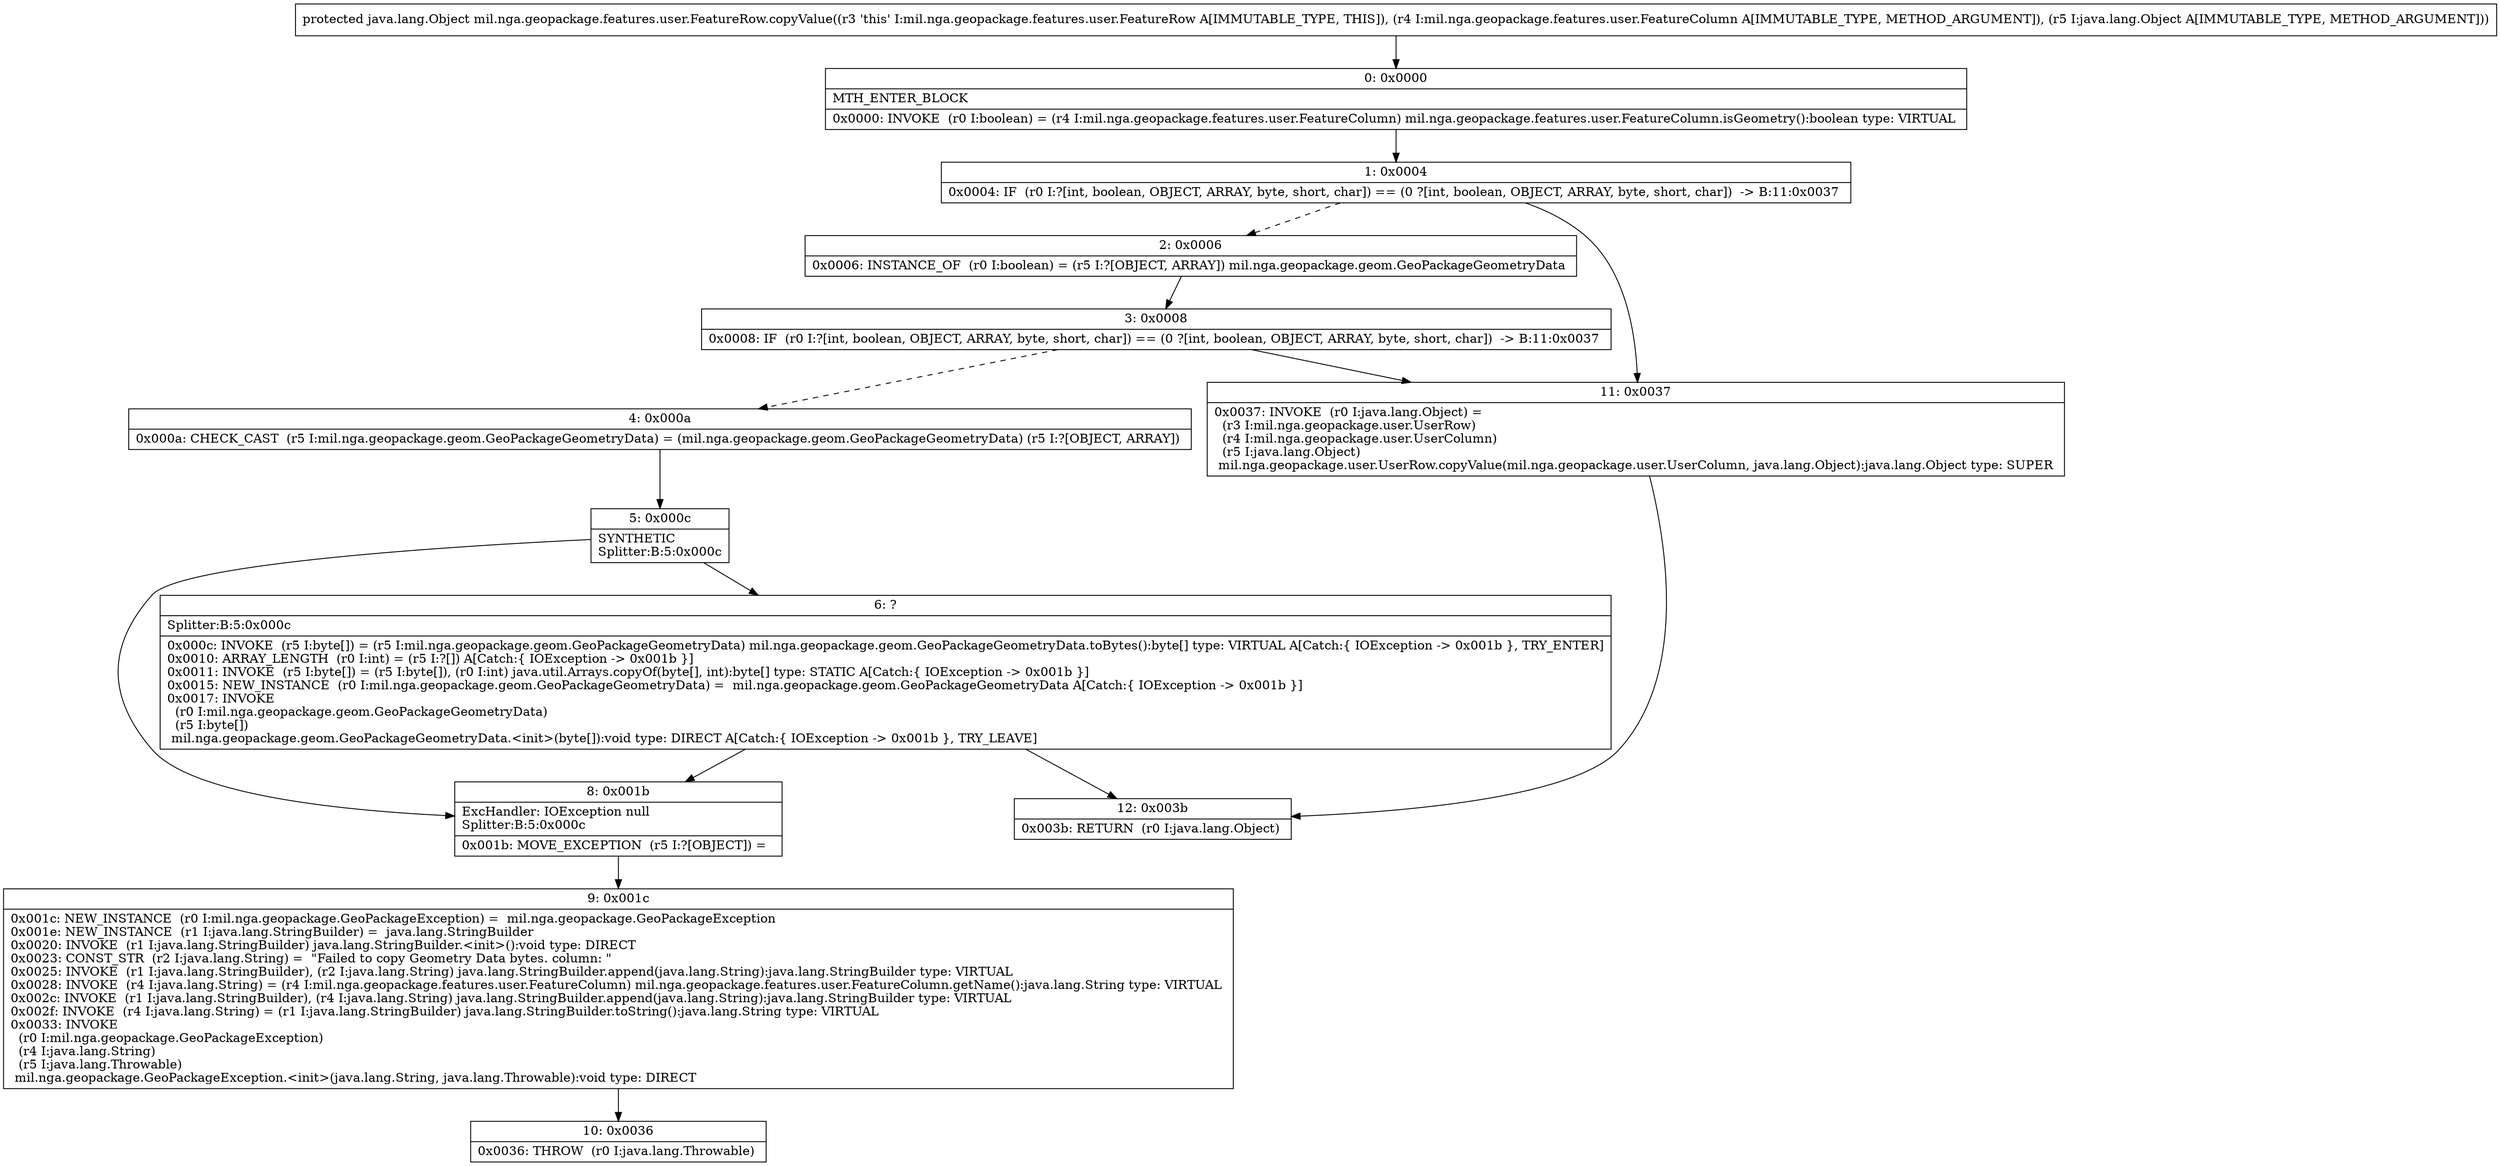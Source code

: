 digraph "CFG formil.nga.geopackage.features.user.FeatureRow.copyValue(Lmil\/nga\/geopackage\/features\/user\/FeatureColumn;Ljava\/lang\/Object;)Ljava\/lang\/Object;" {
Node_0 [shape=record,label="{0\:\ 0x0000|MTH_ENTER_BLOCK\l|0x0000: INVOKE  (r0 I:boolean) = (r4 I:mil.nga.geopackage.features.user.FeatureColumn) mil.nga.geopackage.features.user.FeatureColumn.isGeometry():boolean type: VIRTUAL \l}"];
Node_1 [shape=record,label="{1\:\ 0x0004|0x0004: IF  (r0 I:?[int, boolean, OBJECT, ARRAY, byte, short, char]) == (0 ?[int, boolean, OBJECT, ARRAY, byte, short, char])  \-\> B:11:0x0037 \l}"];
Node_2 [shape=record,label="{2\:\ 0x0006|0x0006: INSTANCE_OF  (r0 I:boolean) = (r5 I:?[OBJECT, ARRAY]) mil.nga.geopackage.geom.GeoPackageGeometryData \l}"];
Node_3 [shape=record,label="{3\:\ 0x0008|0x0008: IF  (r0 I:?[int, boolean, OBJECT, ARRAY, byte, short, char]) == (0 ?[int, boolean, OBJECT, ARRAY, byte, short, char])  \-\> B:11:0x0037 \l}"];
Node_4 [shape=record,label="{4\:\ 0x000a|0x000a: CHECK_CAST  (r5 I:mil.nga.geopackage.geom.GeoPackageGeometryData) = (mil.nga.geopackage.geom.GeoPackageGeometryData) (r5 I:?[OBJECT, ARRAY]) \l}"];
Node_5 [shape=record,label="{5\:\ 0x000c|SYNTHETIC\lSplitter:B:5:0x000c\l}"];
Node_6 [shape=record,label="{6\:\ ?|Splitter:B:5:0x000c\l|0x000c: INVOKE  (r5 I:byte[]) = (r5 I:mil.nga.geopackage.geom.GeoPackageGeometryData) mil.nga.geopackage.geom.GeoPackageGeometryData.toBytes():byte[] type: VIRTUAL A[Catch:\{ IOException \-\> 0x001b \}, TRY_ENTER]\l0x0010: ARRAY_LENGTH  (r0 I:int) = (r5 I:?[]) A[Catch:\{ IOException \-\> 0x001b \}]\l0x0011: INVOKE  (r5 I:byte[]) = (r5 I:byte[]), (r0 I:int) java.util.Arrays.copyOf(byte[], int):byte[] type: STATIC A[Catch:\{ IOException \-\> 0x001b \}]\l0x0015: NEW_INSTANCE  (r0 I:mil.nga.geopackage.geom.GeoPackageGeometryData) =  mil.nga.geopackage.geom.GeoPackageGeometryData A[Catch:\{ IOException \-\> 0x001b \}]\l0x0017: INVOKE  \l  (r0 I:mil.nga.geopackage.geom.GeoPackageGeometryData)\l  (r5 I:byte[])\l mil.nga.geopackage.geom.GeoPackageGeometryData.\<init\>(byte[]):void type: DIRECT A[Catch:\{ IOException \-\> 0x001b \}, TRY_LEAVE]\l}"];
Node_8 [shape=record,label="{8\:\ 0x001b|ExcHandler: IOException null\lSplitter:B:5:0x000c\l|0x001b: MOVE_EXCEPTION  (r5 I:?[OBJECT]) =  \l}"];
Node_9 [shape=record,label="{9\:\ 0x001c|0x001c: NEW_INSTANCE  (r0 I:mil.nga.geopackage.GeoPackageException) =  mil.nga.geopackage.GeoPackageException \l0x001e: NEW_INSTANCE  (r1 I:java.lang.StringBuilder) =  java.lang.StringBuilder \l0x0020: INVOKE  (r1 I:java.lang.StringBuilder) java.lang.StringBuilder.\<init\>():void type: DIRECT \l0x0023: CONST_STR  (r2 I:java.lang.String) =  \"Failed to copy Geometry Data bytes. column: \" \l0x0025: INVOKE  (r1 I:java.lang.StringBuilder), (r2 I:java.lang.String) java.lang.StringBuilder.append(java.lang.String):java.lang.StringBuilder type: VIRTUAL \l0x0028: INVOKE  (r4 I:java.lang.String) = (r4 I:mil.nga.geopackage.features.user.FeatureColumn) mil.nga.geopackage.features.user.FeatureColumn.getName():java.lang.String type: VIRTUAL \l0x002c: INVOKE  (r1 I:java.lang.StringBuilder), (r4 I:java.lang.String) java.lang.StringBuilder.append(java.lang.String):java.lang.StringBuilder type: VIRTUAL \l0x002f: INVOKE  (r4 I:java.lang.String) = (r1 I:java.lang.StringBuilder) java.lang.StringBuilder.toString():java.lang.String type: VIRTUAL \l0x0033: INVOKE  \l  (r0 I:mil.nga.geopackage.GeoPackageException)\l  (r4 I:java.lang.String)\l  (r5 I:java.lang.Throwable)\l mil.nga.geopackage.GeoPackageException.\<init\>(java.lang.String, java.lang.Throwable):void type: DIRECT \l}"];
Node_10 [shape=record,label="{10\:\ 0x0036|0x0036: THROW  (r0 I:java.lang.Throwable) \l}"];
Node_11 [shape=record,label="{11\:\ 0x0037|0x0037: INVOKE  (r0 I:java.lang.Object) = \l  (r3 I:mil.nga.geopackage.user.UserRow)\l  (r4 I:mil.nga.geopackage.user.UserColumn)\l  (r5 I:java.lang.Object)\l mil.nga.geopackage.user.UserRow.copyValue(mil.nga.geopackage.user.UserColumn, java.lang.Object):java.lang.Object type: SUPER \l}"];
Node_12 [shape=record,label="{12\:\ 0x003b|0x003b: RETURN  (r0 I:java.lang.Object) \l}"];
MethodNode[shape=record,label="{protected java.lang.Object mil.nga.geopackage.features.user.FeatureRow.copyValue((r3 'this' I:mil.nga.geopackage.features.user.FeatureRow A[IMMUTABLE_TYPE, THIS]), (r4 I:mil.nga.geopackage.features.user.FeatureColumn A[IMMUTABLE_TYPE, METHOD_ARGUMENT]), (r5 I:java.lang.Object A[IMMUTABLE_TYPE, METHOD_ARGUMENT])) }"];
MethodNode -> Node_0;
Node_0 -> Node_1;
Node_1 -> Node_2[style=dashed];
Node_1 -> Node_11;
Node_2 -> Node_3;
Node_3 -> Node_4[style=dashed];
Node_3 -> Node_11;
Node_4 -> Node_5;
Node_5 -> Node_6;
Node_5 -> Node_8;
Node_6 -> Node_8;
Node_6 -> Node_12;
Node_8 -> Node_9;
Node_9 -> Node_10;
Node_11 -> Node_12;
}

